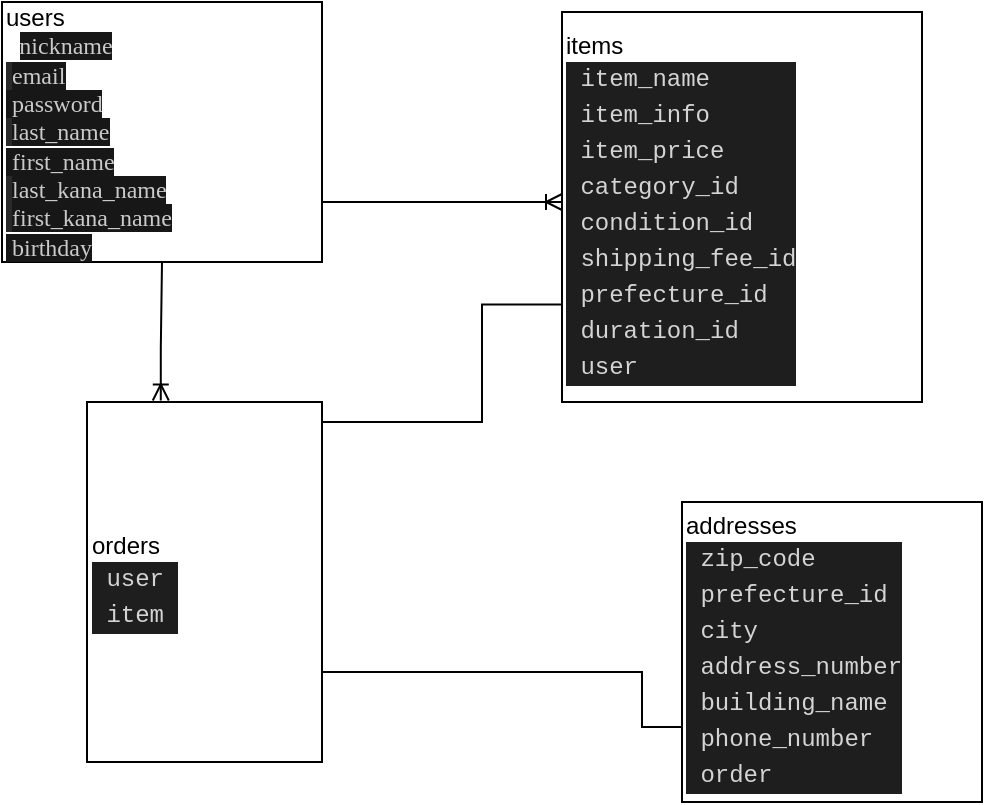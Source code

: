 <mxfile>
    <diagram id="f41LWNpMAtCVP9nbJuAB" name="ページ1">
        <mxGraphModel dx="337" dy="258" grid="1" gridSize="10" guides="1" tooltips="1" connect="1" arrows="0" fold="1" page="1" pageScale="1" pageWidth="827" pageHeight="1169" math="0" shadow="0">
            <root>
                <mxCell id="0"/>
                <mxCell id="1" parent="0"/>
                <mxCell id="23" style="edgeStyle=orthogonalEdgeStyle;rounded=0;orthogonalLoop=1;jettySize=auto;html=1;exitX=1;exitY=0.5;exitDx=0;exitDy=0;entryX=0;entryY=0.5;entryDx=0;entryDy=0;endArrow=ERoneToMany;endFill=0;" parent="1" edge="1">
                    <mxGeometry relative="1" as="geometry">
                        <mxPoint x="160" y="100" as="sourcePoint"/>
                        <mxPoint x="280" y="100" as="targetPoint"/>
                    </mxGeometry>
                </mxCell>
                <mxCell id="25" style="edgeStyle=orthogonalEdgeStyle;rounded=0;orthogonalLoop=1;jettySize=auto;html=1;exitX=0.686;exitY=1.004;exitDx=0;exitDy=0;endArrow=none;endFill=0;entryX=0.5;entryY=1;entryDx=0;entryDy=0;startArrow=ERoneToMany;startFill=0;exitPerimeter=0;" parent="1" source="24" target="43" edge="1">
                    <mxGeometry relative="1" as="geometry">
                        <mxPoint x="78.08" y="146.12" as="targetPoint"/>
                        <Array as="points">
                            <mxPoint x="80" y="173"/>
                        </Array>
                    </mxGeometry>
                </mxCell>
                <mxCell id="45" value="&lt;br&gt;" style="edgeLabel;html=1;align=center;verticalAlign=middle;resizable=0;points=[];" parent="25" vertex="1" connectable="0">
                    <mxGeometry x="-0.913" y="1" relative="1" as="geometry">
                        <mxPoint as="offset"/>
                    </mxGeometry>
                </mxCell>
                <mxCell id="26" style="edgeStyle=orthogonalEdgeStyle;rounded=0;orthogonalLoop=1;jettySize=auto;html=1;exitX=0;exitY=0.5;exitDx=0;exitDy=0;endArrow=none;endFill=0;entryX=0;entryY=0.75;entryDx=0;entryDy=0;" parent="1" source="24" target="44" edge="1">
                    <mxGeometry relative="1" as="geometry">
                        <mxPoint x="260" y="120" as="targetPoint"/>
                        <Array as="points">
                            <mxPoint x="160" y="210"/>
                            <mxPoint x="240" y="210"/>
                            <mxPoint x="240" y="151"/>
                        </Array>
                    </mxGeometry>
                </mxCell>
                <mxCell id="24" value="orders&lt;br&gt;&lt;div style=&quot;color: rgb(212 , 212 , 212) ; background-color: rgb(30 , 30 , 30) ; font-family: &amp;#34;menlo&amp;#34; , &amp;#34;monaco&amp;#34; , &amp;#34;courier new&amp;#34; , monospace ; line-height: 18px&quot;&gt;&lt;div&gt;&amp;nbsp;user&lt;/div&gt;&lt;div&gt;&amp;nbsp;item&amp;nbsp;&lt;/div&gt;&lt;/div&gt;" style="whiteSpace=wrap;html=1;align=left;direction=west;" parent="1" vertex="1">
                    <mxGeometry x="42.5" y="200" width="117.5" height="180" as="geometry"/>
                </mxCell>
                <mxCell id="28" style="edgeStyle=orthogonalEdgeStyle;rounded=0;orthogonalLoop=1;jettySize=auto;html=1;exitX=0;exitY=0.75;exitDx=0;exitDy=0;endArrow=none;endFill=0;entryX=0;entryY=0.25;entryDx=0;entryDy=0;" parent="1" source="27" target="24" edge="1">
                    <mxGeometry relative="1" as="geometry">
                        <Array as="points">
                            <mxPoint x="320" y="335"/>
                        </Array>
                    </mxGeometry>
                </mxCell>
                <mxCell id="27" value="addresses&lt;br&gt;&lt;div style=&quot;color: rgb(212 , 212 , 212) ; background-color: rgb(30 , 30 , 30) ; font-family: &amp;#34;menlo&amp;#34; , &amp;#34;monaco&amp;#34; , &amp;#34;courier new&amp;#34; , monospace ; line-height: 18px&quot;&gt;&lt;div&gt;&amp;nbsp;zip_code&lt;/div&gt;&lt;div&gt;&amp;nbsp;prefecture_id&lt;/div&gt;&lt;div&gt;&amp;nbsp;city&lt;/div&gt;&lt;div&gt;&amp;nbsp;address_number&lt;/div&gt;&lt;div&gt;&amp;nbsp;building_name&lt;/div&gt;&lt;div&gt;&amp;nbsp;phone_number&lt;/div&gt;&lt;div&gt;&amp;nbsp;order&lt;/div&gt;&lt;/div&gt;" style="whiteSpace=wrap;html=1;align=left;" parent="1" vertex="1">
                    <mxGeometry x="340" y="250" width="150" height="150" as="geometry"/>
                </mxCell>
                <mxCell id="43" value="users&lt;br&gt;&amp;nbsp;&amp;nbsp;&lt;span style=&quot;color: rgb(202 , 202 , 202) ; font-family: &amp;#34;menlo&amp;#34;&quot;&gt;&lt;span style=&quot;background-color: rgb(23 , 23 , 23)&quot;&gt;nickname&lt;/span&gt;&lt;span style=&quot;background-color: rgb(42 , 42 , 42)&quot;&gt;&lt;br&gt;&lt;/span&gt;&lt;/span&gt;&lt;span style=&quot;color: rgb(202 , 202 , 202) ; font-family: &amp;#34;menlo&amp;#34; ; background-color: rgb(42 , 42 , 42)&quot;&gt;&amp;nbsp;&lt;/span&gt;&lt;span style=&quot;background-color: rgb(23 , 23 , 23) ; color: rgb(202 , 202 , 202) ; font-family: &amp;#34;menlo&amp;#34;&quot;&gt;email&lt;br&gt;&lt;/span&gt;&lt;span style=&quot;color: rgb(202 , 202 , 202) ; font-family: &amp;#34;menlo&amp;#34;&quot;&gt;&lt;span style=&quot;background-color: rgb(23 , 23 , 23)&quot;&gt;&amp;nbsp;password&lt;/span&gt;&lt;span style=&quot;background-color: rgb(42 , 42 , 42)&quot;&gt;&lt;br&gt;&lt;/span&gt;&lt;/span&gt;&lt;span style=&quot;color: rgb(202 , 202 , 202) ; font-family: &amp;#34;menlo&amp;#34; ; background-color: rgb(42 , 42 , 42)&quot;&gt;&amp;nbsp;&lt;/span&gt;&lt;span style=&quot;background-color: rgb(23 , 23 , 23) ; color: rgb(202 , 202 , 202) ; font-family: &amp;#34;menlo&amp;#34;&quot;&gt;last_name&lt;br&gt;&lt;/span&gt;&lt;span style=&quot;color: rgb(202 , 202 , 202) ; font-family: &amp;#34;menlo&amp;#34;&quot;&gt;&lt;span style=&quot;background-color: rgb(23 , 23 , 23)&quot;&gt;&amp;nbsp;first_name&lt;/span&gt;&lt;span style=&quot;background-color: rgb(42 , 42 , 42)&quot;&gt;&lt;br&gt;&lt;/span&gt;&lt;/span&gt;&lt;span style=&quot;color: rgb(202 , 202 , 202) ; font-family: &amp;#34;menlo&amp;#34; ; background-color: rgb(42 , 42 , 42)&quot;&gt;&amp;nbsp;&lt;/span&gt;&lt;span style=&quot;color: rgb(202 , 202 , 202) ; font-family: &amp;#34;menlo&amp;#34;&quot;&gt;&lt;span style=&quot;background-color: rgb(23 , 23 , 23)&quot;&gt;last_kana_name&lt;/span&gt;&lt;span style=&quot;background-color: rgb(42 , 42 , 42)&quot;&gt;&lt;br&gt;&lt;/span&gt;&lt;/span&gt;&lt;span style=&quot;color: rgb(202 , 202 , 202) ; font-family: &amp;#34;menlo&amp;#34; ; background-color: rgb(42 , 42 , 42)&quot;&gt;&amp;nbsp;&lt;/span&gt;&lt;span style=&quot;background-color: rgb(23 , 23 , 23) ; color: rgb(202 , 202 , 202) ; font-family: &amp;#34;menlo&amp;#34;&quot;&gt;first_kana_name&lt;br&gt;&lt;/span&gt;&lt;span style=&quot;background-color: rgb(23 , 23 , 23) ; color: rgb(202 , 202 , 202) ; font-family: &amp;#34;menlo&amp;#34;&quot;&gt;&amp;nbsp;birthday&lt;/span&gt;&lt;span style=&quot;background-color: rgb(23 , 23 , 23) ; color: rgb(202 , 202 , 202) ; font-family: &amp;#34;menlo&amp;#34;&quot;&gt;&lt;br&gt;&lt;/span&gt;" style="whiteSpace=wrap;html=1;align=left;" parent="1" vertex="1">
                    <mxGeometry width="160" height="130" as="geometry"/>
                </mxCell>
                <mxCell id="44" value="items&lt;br&gt;&lt;div style=&quot;color: rgb(212 , 212 , 212) ; background-color: rgb(30 , 30 , 30) ; font-family: &amp;#34;menlo&amp;#34; , &amp;#34;monaco&amp;#34; , &amp;#34;courier new&amp;#34; , monospace ; line-height: 18px&quot;&gt;&lt;div&gt;&amp;nbsp;item_name&lt;/div&gt;&lt;div&gt;&amp;nbsp;item_info&lt;/div&gt;&lt;div&gt;&amp;nbsp;item_price&lt;/div&gt;&lt;div&gt;&amp;nbsp;category_id&lt;/div&gt;&lt;div&gt;&amp;nbsp;condition_id&lt;/div&gt;&lt;div&gt;&amp;nbsp;shipping_fee_id&lt;/div&gt;&lt;div&gt;&amp;nbsp;prefecture_id&lt;/div&gt;&lt;div&gt;&amp;nbsp;duration_id&lt;/div&gt;&lt;div&gt;&amp;nbsp;user&lt;/div&gt;&lt;/div&gt;" style="whiteSpace=wrap;html=1;align=left;" parent="1" vertex="1">
                    <mxGeometry x="280" y="5" width="180" height="195" as="geometry"/>
                </mxCell>
            </root>
        </mxGraphModel>
    </diagram>
    <diagram id="52vyPP2u63XLEY1UturN" name="ページ2">
        &#xa;        &#xa;&#xa;
        <mxGraphModel dx="100" dy="250" grid="1" gridSize="10" guides="1" tooltips="1" connect="1" arrows="1" fold="1" page="1" pageScale="1" pageWidth="827" pageHeight="1169" math="0" shadow="0">
            &#xa;            &#xa;&#xa;
            <root>
                &#xa;                &#xa;&#xa;
                <mxCell id="OLO6WU2XCgYDr5O6oZPz-0"/>
                &#xa;                &#xa;&#xa;
                <mxCell id="OLO6WU2XCgYDr5O6oZPz-1" parent="OLO6WU2XCgYDr5O6oZPz-0"/>
                &#xa;                &#xa;&#xa;
            </root>
            &#xa;            &#xa;&#xa;
        </mxGraphModel>
        &#xa;        &#xa;&#xa;
    </diagram>
</mxfile>